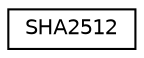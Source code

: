 digraph "Graphical Class Hierarchy"
{
 // LATEX_PDF_SIZE
  edge [fontname="Helvetica",fontsize="10",labelfontname="Helvetica",labelfontsize="10"];
  node [fontname="Helvetica",fontsize="10",shape=record];
  rankdir="LR";
  Node0 [label="SHA2512",height=0.2,width=0.4,color="black", fillcolor="white", style="filled",URL="$class_s_h_a2512.html",tooltip="An implementation of the SHA-2 sequential and parallel message-digests with a 512-bit hash code"];
}
